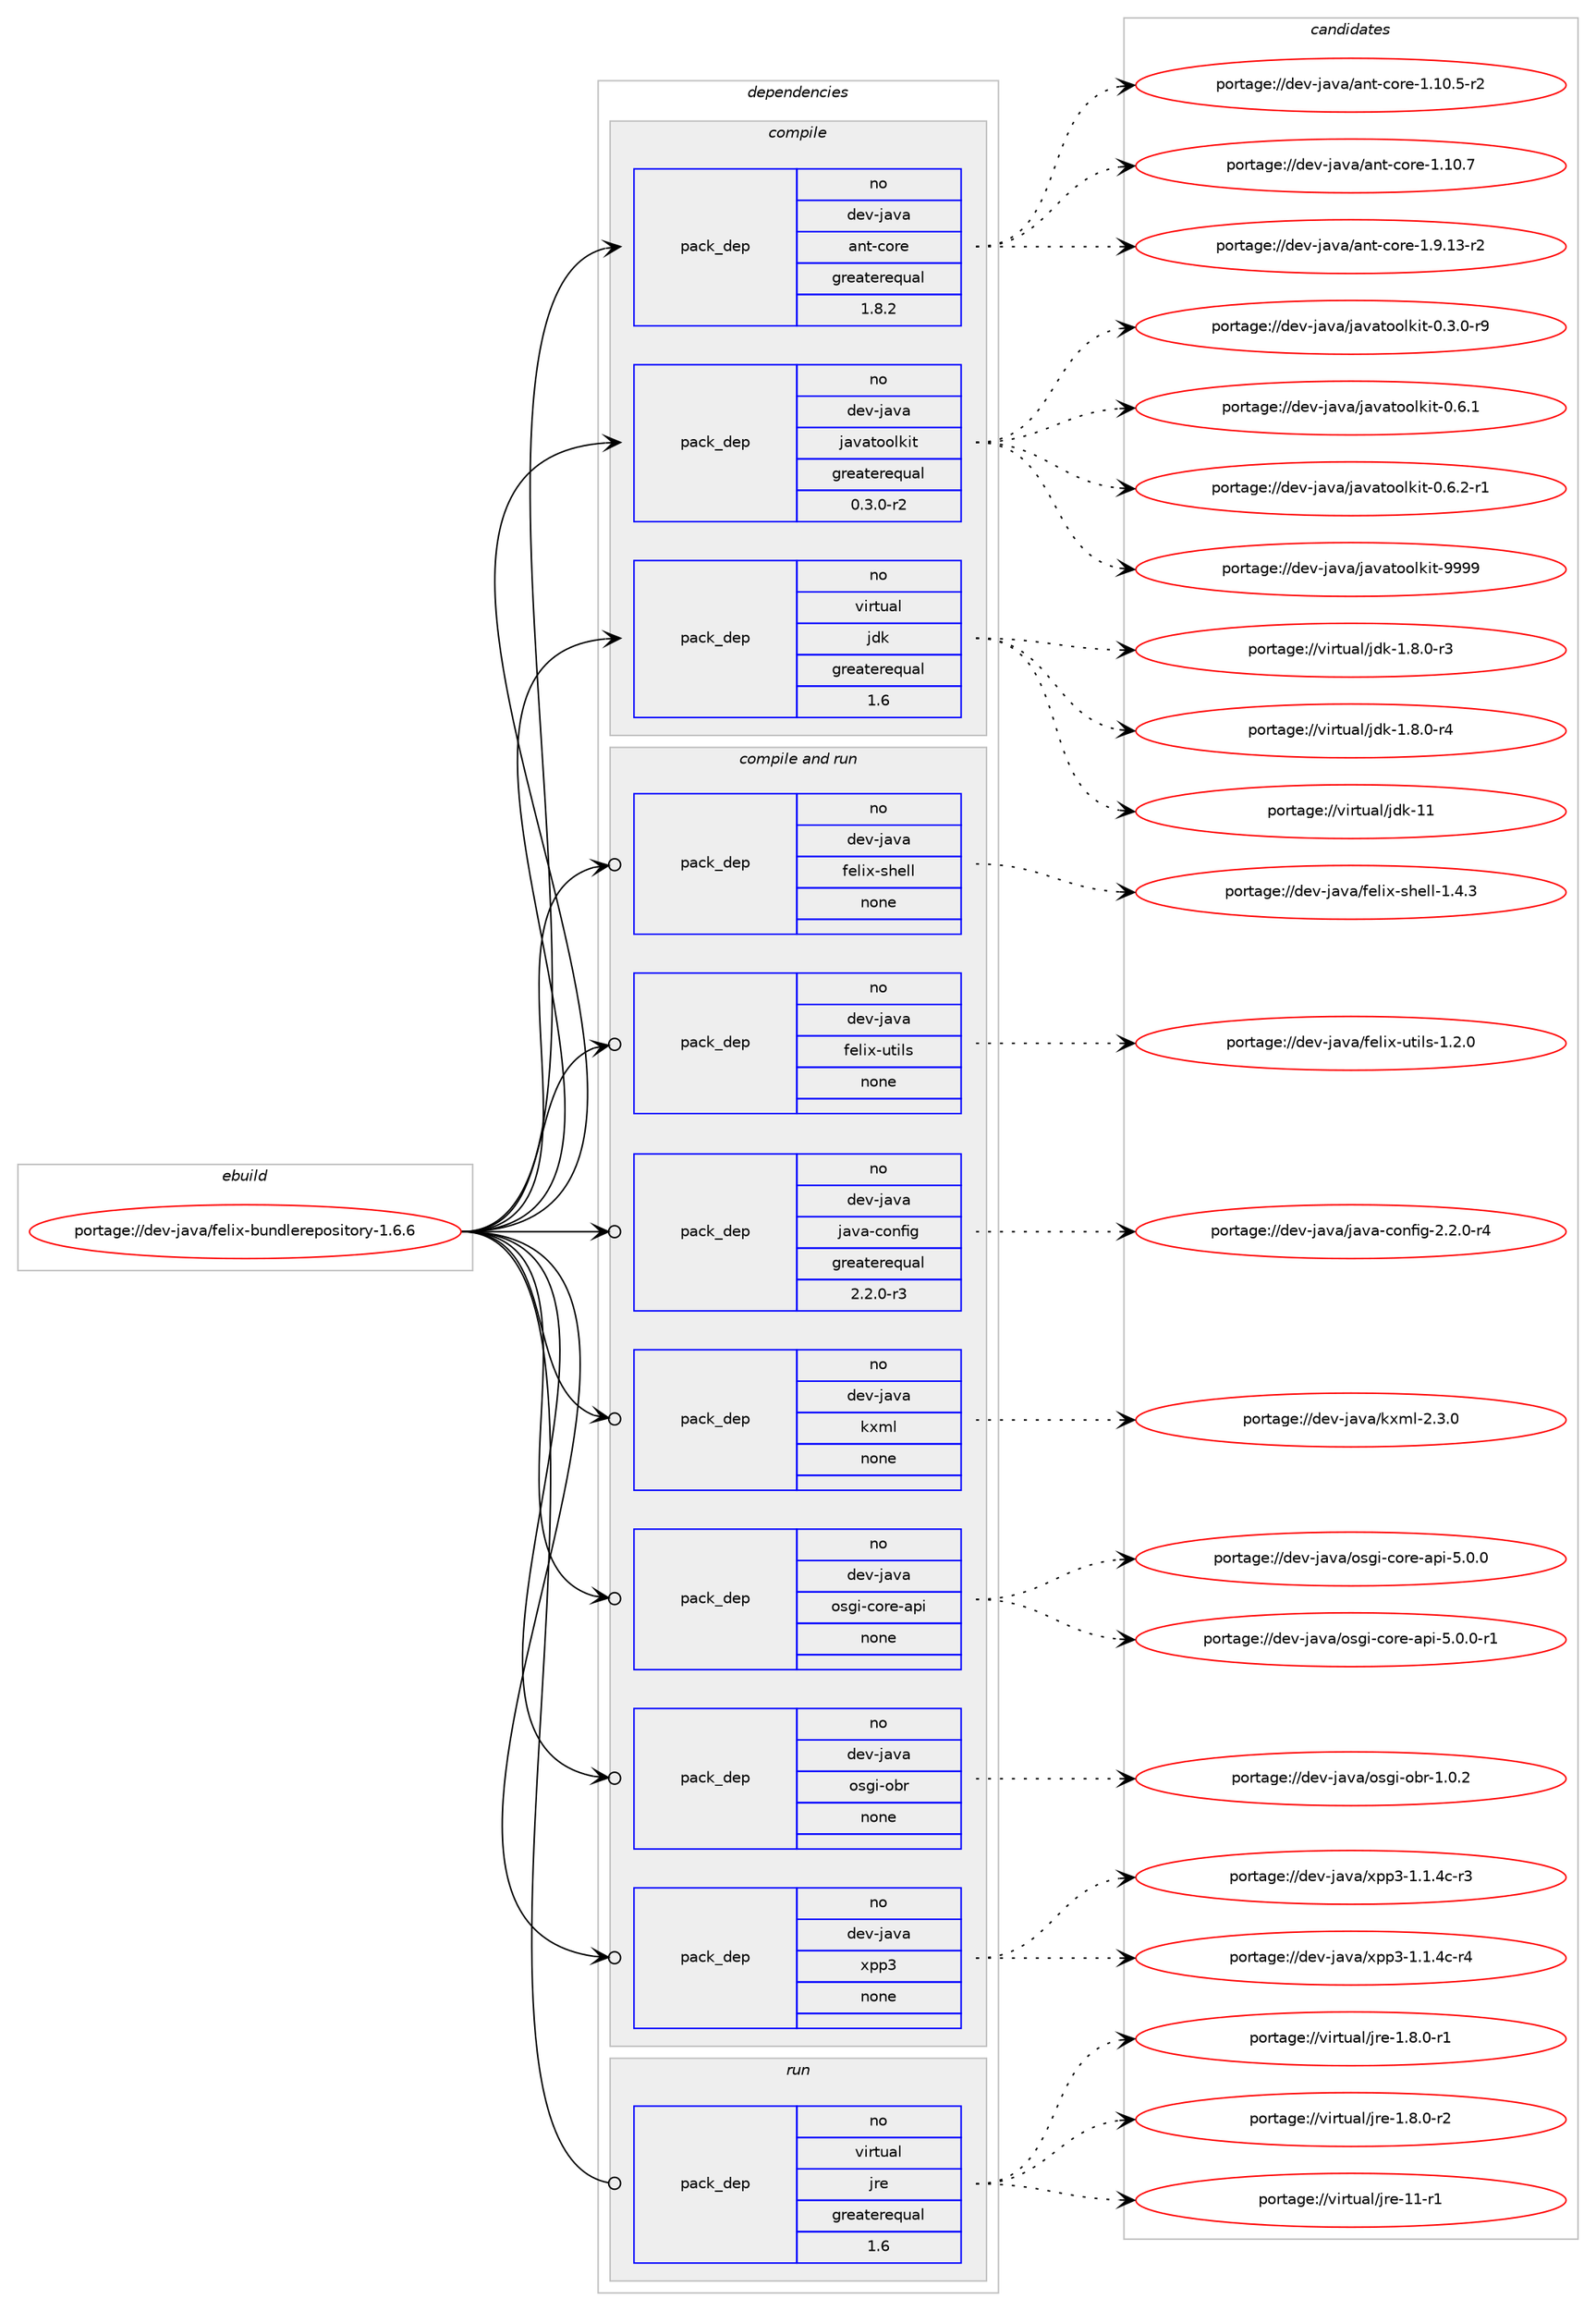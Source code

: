 digraph prolog {

# *************
# Graph options
# *************

newrank=true;
concentrate=true;
compound=true;
graph [rankdir=LR,fontname=Helvetica,fontsize=10,ranksep=1.5];#, ranksep=2.5, nodesep=0.2];
edge  [arrowhead=vee];
node  [fontname=Helvetica,fontsize=10];

# **********
# The ebuild
# **********

subgraph cluster_leftcol {
color=gray;
rank=same;
label=<<i>ebuild</i>>;
id [label="portage://dev-java/felix-bundlerepository-1.6.6", color=red, width=4, href="../dev-java/felix-bundlerepository-1.6.6.svg"];
}

# ****************
# The dependencies
# ****************

subgraph cluster_midcol {
color=gray;
label=<<i>dependencies</i>>;
subgraph cluster_compile {
fillcolor="#eeeeee";
style=filled;
label=<<i>compile</i>>;
subgraph pack66864 {
dependency87810 [label=<<TABLE BORDER="0" CELLBORDER="1" CELLSPACING="0" CELLPADDING="4" WIDTH="220"><TR><TD ROWSPAN="6" CELLPADDING="30">pack_dep</TD></TR><TR><TD WIDTH="110">no</TD></TR><TR><TD>dev-java</TD></TR><TR><TD>ant-core</TD></TR><TR><TD>greaterequal</TD></TR><TR><TD>1.8.2</TD></TR></TABLE>>, shape=none, color=blue];
}
id:e -> dependency87810:w [weight=20,style="solid",arrowhead="vee"];
subgraph pack66865 {
dependency87811 [label=<<TABLE BORDER="0" CELLBORDER="1" CELLSPACING="0" CELLPADDING="4" WIDTH="220"><TR><TD ROWSPAN="6" CELLPADDING="30">pack_dep</TD></TR><TR><TD WIDTH="110">no</TD></TR><TR><TD>dev-java</TD></TR><TR><TD>javatoolkit</TD></TR><TR><TD>greaterequal</TD></TR><TR><TD>0.3.0-r2</TD></TR></TABLE>>, shape=none, color=blue];
}
id:e -> dependency87811:w [weight=20,style="solid",arrowhead="vee"];
subgraph pack66866 {
dependency87812 [label=<<TABLE BORDER="0" CELLBORDER="1" CELLSPACING="0" CELLPADDING="4" WIDTH="220"><TR><TD ROWSPAN="6" CELLPADDING="30">pack_dep</TD></TR><TR><TD WIDTH="110">no</TD></TR><TR><TD>virtual</TD></TR><TR><TD>jdk</TD></TR><TR><TD>greaterequal</TD></TR><TR><TD>1.6</TD></TR></TABLE>>, shape=none, color=blue];
}
id:e -> dependency87812:w [weight=20,style="solid",arrowhead="vee"];
}
subgraph cluster_compileandrun {
fillcolor="#eeeeee";
style=filled;
label=<<i>compile and run</i>>;
subgraph pack66867 {
dependency87813 [label=<<TABLE BORDER="0" CELLBORDER="1" CELLSPACING="0" CELLPADDING="4" WIDTH="220"><TR><TD ROWSPAN="6" CELLPADDING="30">pack_dep</TD></TR><TR><TD WIDTH="110">no</TD></TR><TR><TD>dev-java</TD></TR><TR><TD>felix-shell</TD></TR><TR><TD>none</TD></TR><TR><TD></TD></TR></TABLE>>, shape=none, color=blue];
}
id:e -> dependency87813:w [weight=20,style="solid",arrowhead="odotvee"];
subgraph pack66868 {
dependency87814 [label=<<TABLE BORDER="0" CELLBORDER="1" CELLSPACING="0" CELLPADDING="4" WIDTH="220"><TR><TD ROWSPAN="6" CELLPADDING="30">pack_dep</TD></TR><TR><TD WIDTH="110">no</TD></TR><TR><TD>dev-java</TD></TR><TR><TD>felix-utils</TD></TR><TR><TD>none</TD></TR><TR><TD></TD></TR></TABLE>>, shape=none, color=blue];
}
id:e -> dependency87814:w [weight=20,style="solid",arrowhead="odotvee"];
subgraph pack66869 {
dependency87815 [label=<<TABLE BORDER="0" CELLBORDER="1" CELLSPACING="0" CELLPADDING="4" WIDTH="220"><TR><TD ROWSPAN="6" CELLPADDING="30">pack_dep</TD></TR><TR><TD WIDTH="110">no</TD></TR><TR><TD>dev-java</TD></TR><TR><TD>java-config</TD></TR><TR><TD>greaterequal</TD></TR><TR><TD>2.2.0-r3</TD></TR></TABLE>>, shape=none, color=blue];
}
id:e -> dependency87815:w [weight=20,style="solid",arrowhead="odotvee"];
subgraph pack66870 {
dependency87816 [label=<<TABLE BORDER="0" CELLBORDER="1" CELLSPACING="0" CELLPADDING="4" WIDTH="220"><TR><TD ROWSPAN="6" CELLPADDING="30">pack_dep</TD></TR><TR><TD WIDTH="110">no</TD></TR><TR><TD>dev-java</TD></TR><TR><TD>kxml</TD></TR><TR><TD>none</TD></TR><TR><TD></TD></TR></TABLE>>, shape=none, color=blue];
}
id:e -> dependency87816:w [weight=20,style="solid",arrowhead="odotvee"];
subgraph pack66871 {
dependency87817 [label=<<TABLE BORDER="0" CELLBORDER="1" CELLSPACING="0" CELLPADDING="4" WIDTH="220"><TR><TD ROWSPAN="6" CELLPADDING="30">pack_dep</TD></TR><TR><TD WIDTH="110">no</TD></TR><TR><TD>dev-java</TD></TR><TR><TD>osgi-core-api</TD></TR><TR><TD>none</TD></TR><TR><TD></TD></TR></TABLE>>, shape=none, color=blue];
}
id:e -> dependency87817:w [weight=20,style="solid",arrowhead="odotvee"];
subgraph pack66872 {
dependency87818 [label=<<TABLE BORDER="0" CELLBORDER="1" CELLSPACING="0" CELLPADDING="4" WIDTH="220"><TR><TD ROWSPAN="6" CELLPADDING="30">pack_dep</TD></TR><TR><TD WIDTH="110">no</TD></TR><TR><TD>dev-java</TD></TR><TR><TD>osgi-obr</TD></TR><TR><TD>none</TD></TR><TR><TD></TD></TR></TABLE>>, shape=none, color=blue];
}
id:e -> dependency87818:w [weight=20,style="solid",arrowhead="odotvee"];
subgraph pack66873 {
dependency87819 [label=<<TABLE BORDER="0" CELLBORDER="1" CELLSPACING="0" CELLPADDING="4" WIDTH="220"><TR><TD ROWSPAN="6" CELLPADDING="30">pack_dep</TD></TR><TR><TD WIDTH="110">no</TD></TR><TR><TD>dev-java</TD></TR><TR><TD>xpp3</TD></TR><TR><TD>none</TD></TR><TR><TD></TD></TR></TABLE>>, shape=none, color=blue];
}
id:e -> dependency87819:w [weight=20,style="solid",arrowhead="odotvee"];
}
subgraph cluster_run {
fillcolor="#eeeeee";
style=filled;
label=<<i>run</i>>;
subgraph pack66874 {
dependency87820 [label=<<TABLE BORDER="0" CELLBORDER="1" CELLSPACING="0" CELLPADDING="4" WIDTH="220"><TR><TD ROWSPAN="6" CELLPADDING="30">pack_dep</TD></TR><TR><TD WIDTH="110">no</TD></TR><TR><TD>virtual</TD></TR><TR><TD>jre</TD></TR><TR><TD>greaterequal</TD></TR><TR><TD>1.6</TD></TR></TABLE>>, shape=none, color=blue];
}
id:e -> dependency87820:w [weight=20,style="solid",arrowhead="odot"];
}
}

# **************
# The candidates
# **************

subgraph cluster_choices {
rank=same;
color=gray;
label=<<i>candidates</i>>;

subgraph choice66864 {
color=black;
nodesep=1;
choiceportage10010111845106971189747971101164599111114101454946494846534511450 [label="portage://dev-java/ant-core-1.10.5-r2", color=red, width=4,href="../dev-java/ant-core-1.10.5-r2.svg"];
choiceportage1001011184510697118974797110116459911111410145494649484655 [label="portage://dev-java/ant-core-1.10.7", color=red, width=4,href="../dev-java/ant-core-1.10.7.svg"];
choiceportage10010111845106971189747971101164599111114101454946574649514511450 [label="portage://dev-java/ant-core-1.9.13-r2", color=red, width=4,href="../dev-java/ant-core-1.9.13-r2.svg"];
dependency87810:e -> choiceportage10010111845106971189747971101164599111114101454946494846534511450:w [style=dotted,weight="100"];
dependency87810:e -> choiceportage1001011184510697118974797110116459911111410145494649484655:w [style=dotted,weight="100"];
dependency87810:e -> choiceportage10010111845106971189747971101164599111114101454946574649514511450:w [style=dotted,weight="100"];
}
subgraph choice66865 {
color=black;
nodesep=1;
choiceportage1001011184510697118974710697118971161111111081071051164548465146484511457 [label="portage://dev-java/javatoolkit-0.3.0-r9", color=red, width=4,href="../dev-java/javatoolkit-0.3.0-r9.svg"];
choiceportage100101118451069711897471069711897116111111108107105116454846544649 [label="portage://dev-java/javatoolkit-0.6.1", color=red, width=4,href="../dev-java/javatoolkit-0.6.1.svg"];
choiceportage1001011184510697118974710697118971161111111081071051164548465446504511449 [label="portage://dev-java/javatoolkit-0.6.2-r1", color=red, width=4,href="../dev-java/javatoolkit-0.6.2-r1.svg"];
choiceportage1001011184510697118974710697118971161111111081071051164557575757 [label="portage://dev-java/javatoolkit-9999", color=red, width=4,href="../dev-java/javatoolkit-9999.svg"];
dependency87811:e -> choiceportage1001011184510697118974710697118971161111111081071051164548465146484511457:w [style=dotted,weight="100"];
dependency87811:e -> choiceportage100101118451069711897471069711897116111111108107105116454846544649:w [style=dotted,weight="100"];
dependency87811:e -> choiceportage1001011184510697118974710697118971161111111081071051164548465446504511449:w [style=dotted,weight="100"];
dependency87811:e -> choiceportage1001011184510697118974710697118971161111111081071051164557575757:w [style=dotted,weight="100"];
}
subgraph choice66866 {
color=black;
nodesep=1;
choiceportage11810511411611797108471061001074549465646484511451 [label="portage://virtual/jdk-1.8.0-r3", color=red, width=4,href="../virtual/jdk-1.8.0-r3.svg"];
choiceportage11810511411611797108471061001074549465646484511452 [label="portage://virtual/jdk-1.8.0-r4", color=red, width=4,href="../virtual/jdk-1.8.0-r4.svg"];
choiceportage1181051141161179710847106100107454949 [label="portage://virtual/jdk-11", color=red, width=4,href="../virtual/jdk-11.svg"];
dependency87812:e -> choiceportage11810511411611797108471061001074549465646484511451:w [style=dotted,weight="100"];
dependency87812:e -> choiceportage11810511411611797108471061001074549465646484511452:w [style=dotted,weight="100"];
dependency87812:e -> choiceportage1181051141161179710847106100107454949:w [style=dotted,weight="100"];
}
subgraph choice66867 {
color=black;
nodesep=1;
choiceportage1001011184510697118974710210110810512045115104101108108454946524651 [label="portage://dev-java/felix-shell-1.4.3", color=red, width=4,href="../dev-java/felix-shell-1.4.3.svg"];
dependency87813:e -> choiceportage1001011184510697118974710210110810512045115104101108108454946524651:w [style=dotted,weight="100"];
}
subgraph choice66868 {
color=black;
nodesep=1;
choiceportage1001011184510697118974710210110810512045117116105108115454946504648 [label="portage://dev-java/felix-utils-1.2.0", color=red, width=4,href="../dev-java/felix-utils-1.2.0.svg"];
dependency87814:e -> choiceportage1001011184510697118974710210110810512045117116105108115454946504648:w [style=dotted,weight="100"];
}
subgraph choice66869 {
color=black;
nodesep=1;
choiceportage10010111845106971189747106971189745991111101021051034550465046484511452 [label="portage://dev-java/java-config-2.2.0-r4", color=red, width=4,href="../dev-java/java-config-2.2.0-r4.svg"];
dependency87815:e -> choiceportage10010111845106971189747106971189745991111101021051034550465046484511452:w [style=dotted,weight="100"];
}
subgraph choice66870 {
color=black;
nodesep=1;
choiceportage10010111845106971189747107120109108455046514648 [label="portage://dev-java/kxml-2.3.0", color=red, width=4,href="../dev-java/kxml-2.3.0.svg"];
dependency87816:e -> choiceportage10010111845106971189747107120109108455046514648:w [style=dotted,weight="100"];
}
subgraph choice66871 {
color=black;
nodesep=1;
choiceportage1001011184510697118974711111510310545991111141014597112105455346484648 [label="portage://dev-java/osgi-core-api-5.0.0", color=red, width=4,href="../dev-java/osgi-core-api-5.0.0.svg"];
choiceportage10010111845106971189747111115103105459911111410145971121054553464846484511449 [label="portage://dev-java/osgi-core-api-5.0.0-r1", color=red, width=4,href="../dev-java/osgi-core-api-5.0.0-r1.svg"];
dependency87817:e -> choiceportage1001011184510697118974711111510310545991111141014597112105455346484648:w [style=dotted,weight="100"];
dependency87817:e -> choiceportage10010111845106971189747111115103105459911111410145971121054553464846484511449:w [style=dotted,weight="100"];
}
subgraph choice66872 {
color=black;
nodesep=1;
choiceportage100101118451069711897471111151031054511198114454946484650 [label="portage://dev-java/osgi-obr-1.0.2", color=red, width=4,href="../dev-java/osgi-obr-1.0.2.svg"];
dependency87818:e -> choiceportage100101118451069711897471111151031054511198114454946484650:w [style=dotted,weight="100"];
}
subgraph choice66873 {
color=black;
nodesep=1;
choiceportage1001011184510697118974712011211251454946494652994511451 [label="portage://dev-java/xpp3-1.1.4c-r3", color=red, width=4,href="../dev-java/xpp3-1.1.4c-r3.svg"];
choiceportage1001011184510697118974712011211251454946494652994511452 [label="portage://dev-java/xpp3-1.1.4c-r4", color=red, width=4,href="../dev-java/xpp3-1.1.4c-r4.svg"];
dependency87819:e -> choiceportage1001011184510697118974712011211251454946494652994511451:w [style=dotted,weight="100"];
dependency87819:e -> choiceportage1001011184510697118974712011211251454946494652994511452:w [style=dotted,weight="100"];
}
subgraph choice66874 {
color=black;
nodesep=1;
choiceportage11810511411611797108471061141014549465646484511449 [label="portage://virtual/jre-1.8.0-r1", color=red, width=4,href="../virtual/jre-1.8.0-r1.svg"];
choiceportage11810511411611797108471061141014549465646484511450 [label="portage://virtual/jre-1.8.0-r2", color=red, width=4,href="../virtual/jre-1.8.0-r2.svg"];
choiceportage11810511411611797108471061141014549494511449 [label="portage://virtual/jre-11-r1", color=red, width=4,href="../virtual/jre-11-r1.svg"];
dependency87820:e -> choiceportage11810511411611797108471061141014549465646484511449:w [style=dotted,weight="100"];
dependency87820:e -> choiceportage11810511411611797108471061141014549465646484511450:w [style=dotted,weight="100"];
dependency87820:e -> choiceportage11810511411611797108471061141014549494511449:w [style=dotted,weight="100"];
}
}

}
